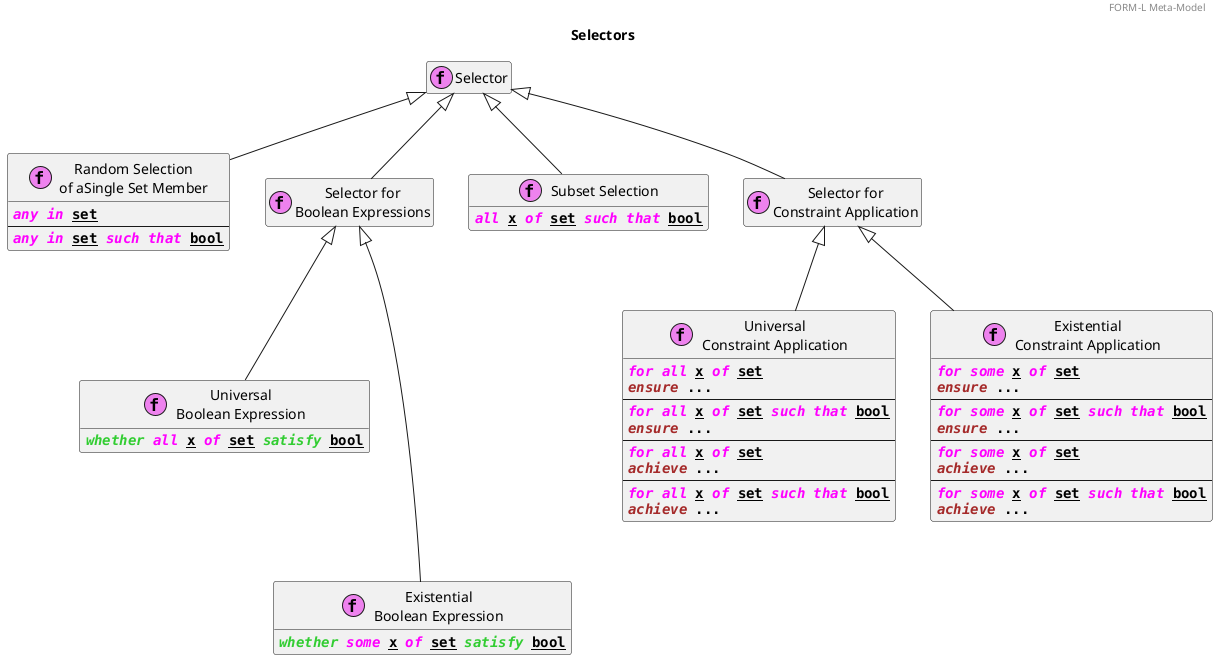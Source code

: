 @startuml
header FORM-L Meta-Model
title "Selectors"
'footer Page 18
hide empty members

class Selector << (f, Violet) >>
class "Random Selection\nof aSingle Set Member" as rSelector << (f, Violet) >>
class "Selector for\nBoolean Expressions" as bSelector << (f, Violet) >>
class "Universal\nBoolean Expression" as ubSelector << (f, Violet) >>
class "Existential\nBoolean Expression" as xbSelector << (f, Violet) >>
class "Subset Selection" as sSelector << (f, Violet) >>
class "Selector for\nConstraint Application" as cSelector << (f, Violet) >>
class "Universal\nConstraint Application" as ucSelector << (f, Violet) >>
class "Existential\nConstraint Application" as xcSelector << (f, Violet) >>

Selector <|-- rSelector
Selector <|-- bSelector
bSelector <|-- ubSelector
bSelector <|--- xbSelector
Selector <|-- sSelector
Selector <|-- cSelector
cSelector <|-- ucSelector
cSelector <|-- xcSelector

class rSelector {
  <font:monospaced><b><i><color: Magenta>any in </color></i><u>set
  --
  <font:monospaced><b><i><color: Magenta>any in </color></i><u>set</u><i><color: Magenta> such that </color></i><u>bool
}

class sSelector {
  <font:monospaced><b><i><color: Magenta>all </color></i><u>x</u><i><color: Magenta> of </color></i><u>set</u><i><color: Magenta> such that </color></i><u>bool
}

class ubSelector {
  <font:monospaced><b><i><color: LimeGreen>whether <font:monospaced><b><i><color: Magenta>all </color></i><u>x</u><i><color: Magenta> of </color></i><u>set</u><i><color: LimeGreen> satisfy </color></i><u>bool
}

class xbSelector {
  <font:monospaced><b><i><color: LimeGreen>whether <font:monospaced><b><i><color: Magenta>some </color></i><u>x</u><i><color: Magenta> of </color></i><u>set</u><i><color: LimeGreen> satisfy </color></i><u>bool
}

class ucSelector {
  <font:monospaced><b><i><color: Magenta>for all </color></i><u>x</u><i><color: Magenta> of </color></i><u>set
  <font:monospaced><b><i><color: Brown>ensure </color></i>...
  --
  <font:monospaced><b><i><color: Magenta>for all </color></i><u>x</u><i><color: Magenta> of </color></i><u>set</u><i><color: Magenta> such that </color></i><u>bool
  <font:monospaced><b><i><color: Brown>ensure </color></i>...
  --
  <font:monospaced><b><i><color: Magenta>for all </color></i><u>x</u><i><color: Magenta> of </color></i><u>set
  <font:monospaced><b><i><color: Brown>achieve </color></i>...
  --
  <font:monospaced><b><i><color: Magenta>for all </color></i><u>x</u><i><color: Magenta> of </color></i><u>set</u><i><color: Magenta> such that </color></i><u>bool
  <font:monospaced><b><i><color: Brown>achieve </color></i>...
}

class xcSelector {
  <font:monospaced><b><i><color: Magenta>for some </color></i><u>x</u><i><color: Magenta> of </color></i><u>set
  <font:monospaced><b><i><color: Brown>ensure </color></i>...
  --
  <font:monospaced><b><i><color: Magenta>for some </color></i><u>x</u><i><color: Magenta> of </color></i><u>set</u><i><color: Magenta> such that </color></i><u>bool
  <font:monospaced><b><i><color: Brown>ensure </color></i>...
  --
  <font:monospaced><b><i><color: Magenta>for some </color></i><u>x</u><i><color: Magenta> of </color></i><u>set
  <font:monospaced><b><i><color: Brown>achieve </color></i>...
  --
  <font:monospaced><b><i><color: Magenta>for some </color></i><u>x</u><i><color: Magenta> of </color></i><u>set</u><i><color: Magenta> such that </color></i><u>bool
  <font:monospaced><b><i><color: Brown>achieve </color></i>...
}
@enduml
